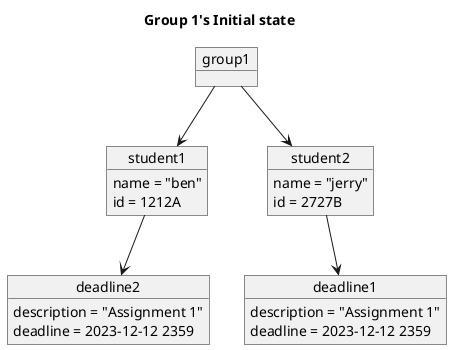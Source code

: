 @startuml
title Group 1's Initial state

object group1

object student1 {
    name = "ben"
    id = 1212A
}

object student2 {
    name = "jerry"
    id = 2727B
}

object deadline1 {
    description = "Assignment 1"
    deadline = 2023-12-12 2359
}

object deadline2 {
    description = "Assignment 1"
    deadline = 2023-12-12 2359
}

group1 -down-> student1
group1 -down-> student2
student2 -down-> deadline1
student1 -down-> deadline2
@enduml